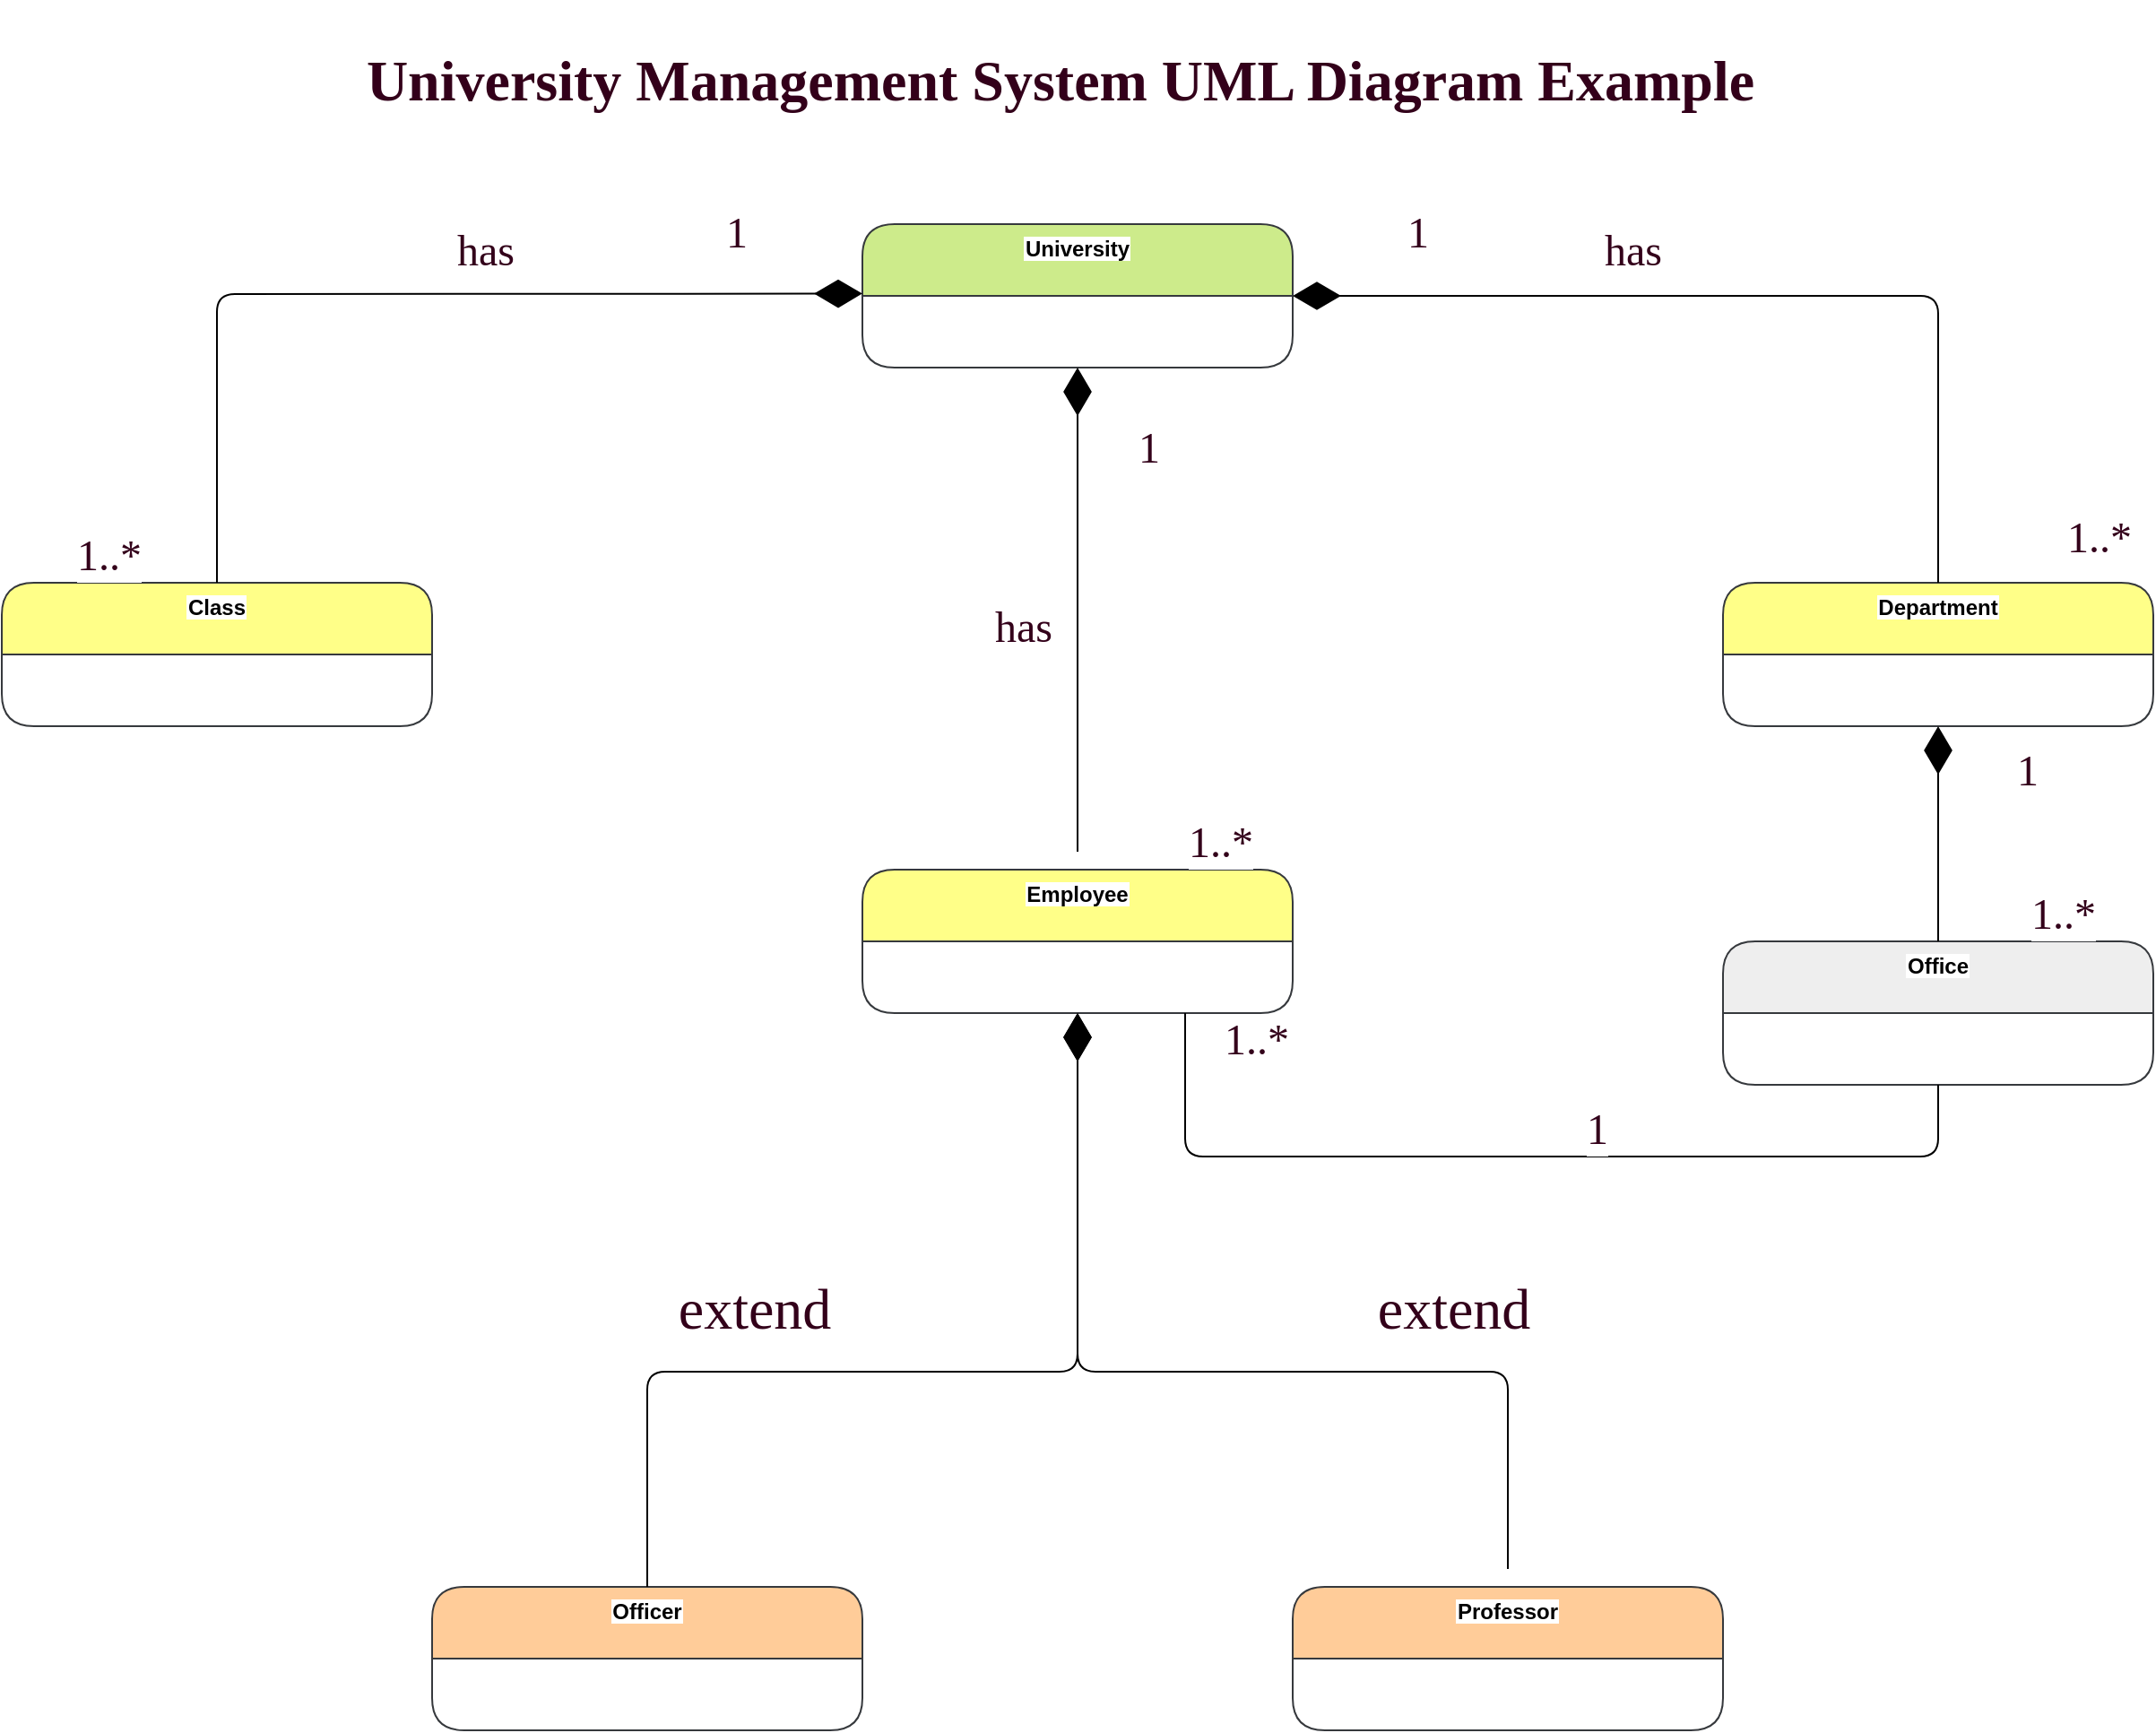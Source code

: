 <mxfile version="20.5.3" type="device"><diagram name="Page-1" id="b5b7bab2-c9e2-2cf4-8b2a-24fd1a2a6d21"><mxGraphModel dx="2557" dy="815" grid="1" gridSize="10" guides="1" tooltips="1" connect="1" arrows="1" fold="1" page="1" pageScale="1" pageWidth="827" pageHeight="1169" math="0" shadow="0"><root><mxCell id="0"/><mxCell id="1" parent="0"/><mxCell id="4pTvlERcNzQgRlLBTlvp-19" value="University" style="swimlane;fontStyle=1;align=center;verticalAlign=top;childLayout=stackLayout;horizontal=1;startSize=40;horizontalStack=0;resizeParent=1;resizeParentMax=0;resizeLast=0;collapsible=1;marginBottom=0;labelBackgroundColor=default;fillColor=#cdeb8b;strokeColor=#36393d;rounded=1;" vertex="1" parent="1"><mxGeometry x="-120" y="160" width="240" height="80" as="geometry"/></mxCell><mxCell id="4pTvlERcNzQgRlLBTlvp-70" value="Employee" style="swimlane;fontStyle=1;align=center;verticalAlign=top;childLayout=stackLayout;horizontal=1;startSize=40;horizontalStack=0;resizeParent=1;resizeParentMax=0;resizeLast=0;collapsible=1;marginBottom=0;labelBackgroundColor=default;fillColor=#ffff88;strokeColor=#36393d;rounded=1;" vertex="1" parent="1"><mxGeometry x="-120" y="520" width="240" height="80" as="geometry"/></mxCell><mxCell id="4pTvlERcNzQgRlLBTlvp-71" value="Department" style="swimlane;fontStyle=1;align=center;verticalAlign=top;childLayout=stackLayout;horizontal=1;startSize=40;horizontalStack=0;resizeParent=1;resizeParentMax=0;resizeLast=0;collapsible=1;marginBottom=0;labelBackgroundColor=default;fillColor=#ffff88;strokeColor=#36393d;rounded=1;" vertex="1" parent="1"><mxGeometry x="360" y="360" width="240" height="80" as="geometry"/></mxCell><mxCell id="4pTvlERcNzQgRlLBTlvp-72" value="Class" style="swimlane;fontStyle=1;align=center;verticalAlign=top;childLayout=stackLayout;horizontal=1;startSize=40;horizontalStack=0;resizeParent=1;resizeParentMax=0;resizeLast=0;collapsible=1;marginBottom=0;labelBackgroundColor=default;fillColor=#ffff88;strokeColor=#36393d;rounded=1;" vertex="1" parent="1"><mxGeometry x="-600" y="360" width="240" height="80" as="geometry"/></mxCell><mxCell id="4pTvlERcNzQgRlLBTlvp-74" value="Officer" style="swimlane;fontStyle=1;align=center;verticalAlign=top;childLayout=stackLayout;horizontal=1;startSize=40;horizontalStack=0;resizeParent=1;resizeParentMax=0;resizeLast=0;collapsible=1;marginBottom=0;labelBackgroundColor=default;fillColor=#ffcc99;strokeColor=#36393d;rounded=1;" vertex="1" parent="1"><mxGeometry x="-360" y="920" width="240" height="80" as="geometry"/></mxCell><mxCell id="4pTvlERcNzQgRlLBTlvp-75" value="Office" style="swimlane;fontStyle=1;align=center;verticalAlign=top;childLayout=stackLayout;horizontal=1;startSize=40;horizontalStack=0;resizeParent=1;resizeParentMax=0;resizeLast=0;collapsible=1;marginBottom=0;labelBackgroundColor=default;fillColor=#eeeeee;strokeColor=#36393d;rounded=1;" vertex="1" parent="1"><mxGeometry x="360" y="560" width="240" height="80" as="geometry"/></mxCell><mxCell id="4pTvlERcNzQgRlLBTlvp-76" value="Professor" style="swimlane;fontStyle=1;align=center;verticalAlign=top;childLayout=stackLayout;horizontal=1;startSize=40;horizontalStack=0;resizeParent=1;resizeParentMax=0;resizeLast=0;collapsible=1;marginBottom=0;labelBackgroundColor=default;fillColor=#ffcc99;strokeColor=#36393d;rounded=1;" vertex="1" parent="1"><mxGeometry x="120" y="920" width="240" height="80" as="geometry"/></mxCell><mxCell id="4pTvlERcNzQgRlLBTlvp-79" value="" style="endArrow=diamondThin;endFill=1;endSize=24;html=1;rounded=1;fontSize=11;fontColor=#CCFFE6;exitX=0.5;exitY=0;exitDx=0;exitDy=0;" edge="1" parent="1" source="4pTvlERcNzQgRlLBTlvp-72"><mxGeometry width="160" relative="1" as="geometry"><mxPoint x="-490" y="199" as="sourcePoint"/><mxPoint x="-120" y="198.75" as="targetPoint"/><Array as="points"><mxPoint x="-480" y="199"/></Array></mxGeometry></mxCell><mxCell id="4pTvlERcNzQgRlLBTlvp-80" value="" style="endArrow=diamondThin;endFill=1;endSize=24;html=1;rounded=1;fontSize=11;fontColor=#CCFFE6;exitX=0.5;exitY=0;exitDx=0;exitDy=0;entryX=1;entryY=0.5;entryDx=0;entryDy=0;" edge="1" parent="1" source="4pTvlERcNzQgRlLBTlvp-71" target="4pTvlERcNzQgRlLBTlvp-19"><mxGeometry width="160" relative="1" as="geometry"><mxPoint x="470" y="220" as="sourcePoint"/><mxPoint x="830.0" y="58.75" as="targetPoint"/><Array as="points"><mxPoint x="480" y="200"/></Array></mxGeometry></mxCell><mxCell id="4pTvlERcNzQgRlLBTlvp-81" value="" style="endArrow=diamondThin;endFill=1;endSize=24;html=1;rounded=1;fontSize=11;fontColor=#CCFFE6;entryX=0.5;entryY=1;entryDx=0;entryDy=0;" edge="1" parent="1" target="4pTvlERcNzQgRlLBTlvp-19"><mxGeometry width="160" relative="1" as="geometry"><mxPoint y="510" as="sourcePoint"/><mxPoint x="360.0" y="278.75" as="targetPoint"/><Array as="points"><mxPoint x="4.547e-13" y="279"/></Array></mxGeometry></mxCell><mxCell id="4pTvlERcNzQgRlLBTlvp-82" value="" style="endArrow=diamondThin;endFill=1;endSize=24;html=1;rounded=1;fontSize=11;fontColor=#CCFFE6;exitX=0.5;exitY=0;exitDx=0;exitDy=0;entryX=0.5;entryY=1;entryDx=0;entryDy=0;" edge="1" parent="1" source="4pTvlERcNzQgRlLBTlvp-75" target="4pTvlERcNzQgRlLBTlvp-71"><mxGeometry width="160" relative="1" as="geometry"><mxPoint x="490" y="480" as="sourcePoint"/><mxPoint x="850.0" y="318.75" as="targetPoint"/><Array as="points"/></mxGeometry></mxCell><mxCell id="4pTvlERcNzQgRlLBTlvp-83" value="" style="endArrow=diamondThin;endFill=1;endSize=24;html=1;rounded=1;fontSize=11;fontColor=#CCFFE6;exitX=0.5;exitY=0;exitDx=0;exitDy=0;entryX=0.5;entryY=1;entryDx=0;entryDy=0;" edge="1" parent="1" source="4pTvlERcNzQgRlLBTlvp-74" target="4pTvlERcNzQgRlLBTlvp-70"><mxGeometry width="160" relative="1" as="geometry"><mxPoint x="20" y="740" as="sourcePoint"/><mxPoint x="10" y="680" as="targetPoint"/><Array as="points"><mxPoint x="-240" y="800"/><mxPoint y="800"/></Array></mxGeometry></mxCell><mxCell id="4pTvlERcNzQgRlLBTlvp-85" value="" style="endArrow=diamondThin;endFill=1;endSize=24;html=1;rounded=1;fontSize=11;fontColor=#CCFFE6;entryX=0.5;entryY=1;entryDx=0;entryDy=0;" edge="1" parent="1" target="4pTvlERcNzQgRlLBTlvp-70"><mxGeometry width="160" relative="1" as="geometry"><mxPoint x="240" y="910" as="sourcePoint"/><mxPoint x="420.0" y="420" as="targetPoint"/><Array as="points"><mxPoint x="240" y="800"/><mxPoint y="800"/></Array></mxGeometry></mxCell><mxCell id="4pTvlERcNzQgRlLBTlvp-86" value="&lt;h1 style=&quot;box-sizing: border-box; margin-bottom: 0px; font-size: 32px; text-align: start; line-height: 280%; margin-top: 0px !important; font-weight: 400 !important; flex: 1 1 auto !important; align-self: center !important; order: inherit !important; width: auto !important; min-width: 0px !important; margin-right: 8px !important; margin-left: 8px !important;&quot;&gt;&lt;span style=&quot;box-sizing: border-box; font-weight: 600; font-size: 32px;&quot; class=&quot;final-path&quot;&gt;University Management System UML Diagram Example&lt;/span&gt;&lt;/h1&gt;" style="text;strokeColor=none;fillColor=none;html=1;fontSize=32;fontStyle=1;verticalAlign=middle;align=center;labelBackgroundColor=default;fontColor=#33001A;fontFamily=Verdana;rounded=1;horizontal=1;" vertex="1" parent="1"><mxGeometry x="-370" y="60" width="720" height="40" as="geometry"/></mxCell><mxCell id="4pTvlERcNzQgRlLBTlvp-91" value="has" style="text;html=1;strokeColor=none;fillColor=none;align=center;verticalAlign=middle;whiteSpace=wrap;rounded=0;labelBackgroundColor=default;fontFamily=Verdana;fontSize=24;fontColor=#33001A;" vertex="1" parent="1"><mxGeometry x="-60" y="370" width="60" height="30" as="geometry"/></mxCell><mxCell id="4pTvlERcNzQgRlLBTlvp-92" value="extend" style="text;html=1;strokeColor=none;fillColor=none;align=center;verticalAlign=middle;whiteSpace=wrap;rounded=0;labelBackgroundColor=default;fontFamily=Verdana;fontSize=32;fontColor=#33001A;" vertex="1" parent="1"><mxGeometry x="-210" y="750" width="60" height="30" as="geometry"/></mxCell><mxCell id="4pTvlERcNzQgRlLBTlvp-94" value="extend" style="text;html=1;strokeColor=none;fillColor=none;align=center;verticalAlign=middle;whiteSpace=wrap;rounded=0;labelBackgroundColor=default;fontFamily=Verdana;fontSize=32;fontColor=#33001A;" vertex="1" parent="1"><mxGeometry x="200" y="750" width="20" height="30" as="geometry"/></mxCell><mxCell id="4pTvlERcNzQgRlLBTlvp-98" value="1" style="text;html=1;strokeColor=none;fillColor=none;align=center;verticalAlign=middle;whiteSpace=wrap;rounded=0;labelBackgroundColor=default;fontFamily=Verdana;fontSize=24;fontColor=#33001A;" vertex="1" parent="1"><mxGeometry x="-220" y="150" width="60" height="30" as="geometry"/></mxCell><mxCell id="4pTvlERcNzQgRlLBTlvp-102" value="1" style="text;html=1;strokeColor=none;fillColor=none;align=center;verticalAlign=middle;whiteSpace=wrap;rounded=0;labelBackgroundColor=default;fontFamily=Verdana;fontSize=24;fontColor=#33001A;" vertex="1" parent="1"><mxGeometry x="160" y="150" width="60" height="30" as="geometry"/></mxCell><mxCell id="4pTvlERcNzQgRlLBTlvp-103" value="1" style="text;html=1;strokeColor=none;fillColor=none;align=center;verticalAlign=middle;whiteSpace=wrap;rounded=0;labelBackgroundColor=default;fontFamily=Verdana;fontSize=24;fontColor=#33001A;" vertex="1" parent="1"><mxGeometry x="10" y="270" width="60" height="30" as="geometry"/></mxCell><mxCell id="4pTvlERcNzQgRlLBTlvp-104" value="" style="endArrow=none;html=1;rounded=1;fontFamily=Verdana;fontSize=24;fontColor=#33001A;exitX=0.5;exitY=1;exitDx=0;exitDy=0;entryX=0.75;entryY=1;entryDx=0;entryDy=0;" edge="1" parent="1" source="4pTvlERcNzQgRlLBTlvp-75" target="4pTvlERcNzQgRlLBTlvp-70"><mxGeometry width="50" height="50" relative="1" as="geometry"><mxPoint x="-140" y="560" as="sourcePoint"/><mxPoint x="120" y="560" as="targetPoint"/><Array as="points"><mxPoint x="480" y="680"/><mxPoint x="200" y="680"/><mxPoint x="60" y="680"/></Array></mxGeometry></mxCell><mxCell id="4pTvlERcNzQgRlLBTlvp-105" value="1" style="text;html=1;strokeColor=none;fillColor=none;align=center;verticalAlign=middle;whiteSpace=wrap;rounded=0;labelBackgroundColor=default;fontFamily=Verdana;fontSize=24;fontColor=#33001A;" vertex="1" parent="1"><mxGeometry x="260" y="650" width="60" height="30" as="geometry"/></mxCell><mxCell id="4pTvlERcNzQgRlLBTlvp-110" value="1" style="text;html=1;strokeColor=none;fillColor=none;align=center;verticalAlign=middle;whiteSpace=wrap;rounded=0;labelBackgroundColor=default;fontFamily=Verdana;fontSize=24;fontColor=#33001A;" vertex="1" parent="1"><mxGeometry x="500" y="450" width="60" height="30" as="geometry"/></mxCell><mxCell id="4pTvlERcNzQgRlLBTlvp-111" value="1..*" style="text;html=1;strokeColor=none;fillColor=none;align=center;verticalAlign=middle;whiteSpace=wrap;rounded=0;labelBackgroundColor=default;fontFamily=Verdana;fontSize=24;fontColor=#33001A;" vertex="1" parent="1"><mxGeometry x="520" y="530" width="60" height="30" as="geometry"/></mxCell><mxCell id="4pTvlERcNzQgRlLBTlvp-114" value="1..*" style="text;html=1;strokeColor=none;fillColor=none;align=center;verticalAlign=middle;whiteSpace=wrap;rounded=0;labelBackgroundColor=default;fontFamily=Verdana;fontSize=24;fontColor=#33001A;" vertex="1" parent="1"><mxGeometry x="540" y="320" width="60" height="30" as="geometry"/></mxCell><mxCell id="4pTvlERcNzQgRlLBTlvp-115" value="1..*" style="text;html=1;strokeColor=none;fillColor=none;align=center;verticalAlign=middle;whiteSpace=wrap;rounded=0;labelBackgroundColor=default;fontFamily=Verdana;fontSize=24;fontColor=#33001A;" vertex="1" parent="1"><mxGeometry x="50" y="490" width="60" height="30" as="geometry"/></mxCell><mxCell id="4pTvlERcNzQgRlLBTlvp-116" value="1..*" style="text;html=1;strokeColor=none;fillColor=none;align=center;verticalAlign=middle;whiteSpace=wrap;rounded=0;labelBackgroundColor=default;fontFamily=Verdana;fontSize=24;fontColor=#33001A;" vertex="1" parent="1"><mxGeometry x="-570" y="330" width="60" height="30" as="geometry"/></mxCell><mxCell id="4pTvlERcNzQgRlLBTlvp-117" value="1..*" style="text;html=1;strokeColor=none;fillColor=none;align=center;verticalAlign=middle;whiteSpace=wrap;rounded=0;labelBackgroundColor=default;fontFamily=Verdana;fontSize=24;fontColor=#33001A;" vertex="1" parent="1"><mxGeometry x="70" y="600" width="60" height="30" as="geometry"/></mxCell><mxCell id="4pTvlERcNzQgRlLBTlvp-118" value="has" style="text;html=1;strokeColor=none;fillColor=none;align=center;verticalAlign=middle;whiteSpace=wrap;rounded=0;labelBackgroundColor=default;fontFamily=Verdana;fontSize=24;fontColor=#33001A;" vertex="1" parent="1"><mxGeometry x="280" y="160" width="60" height="30" as="geometry"/></mxCell><mxCell id="4pTvlERcNzQgRlLBTlvp-119" value="has" style="text;html=1;strokeColor=none;fillColor=none;align=center;verticalAlign=middle;whiteSpace=wrap;rounded=0;labelBackgroundColor=default;fontFamily=Verdana;fontSize=24;fontColor=#33001A;" vertex="1" parent="1"><mxGeometry x="-360" y="160" width="60" height="30" as="geometry"/></mxCell></root></mxGraphModel></diagram></mxfile>